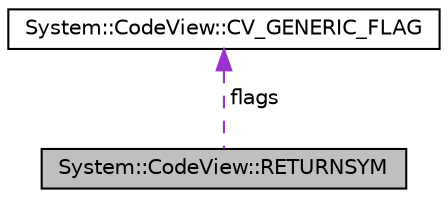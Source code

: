 digraph G
{
  edge [fontname="Helvetica",fontsize="10",labelfontname="Helvetica",labelfontsize="10"];
  node [fontname="Helvetica",fontsize="10",shape=record];
  Node1 [label="System::CodeView::RETURNSYM",height=0.2,width=0.4,color="black", fillcolor="grey75", style="filled" fontcolor="black"];
  Node2 -> Node1 [dir="back",color="darkorchid3",fontsize="10",style="dashed",label=" flags" ,fontname="Helvetica"];
  Node2 [label="System::CodeView::CV_GENERIC_FLAG",height=0.2,width=0.4,color="black", fillcolor="white", style="filled",URL="$struct_system_1_1_code_view_1_1_c_v___g_e_n_e_r_i_c___f_l_a_g.html"];
}
